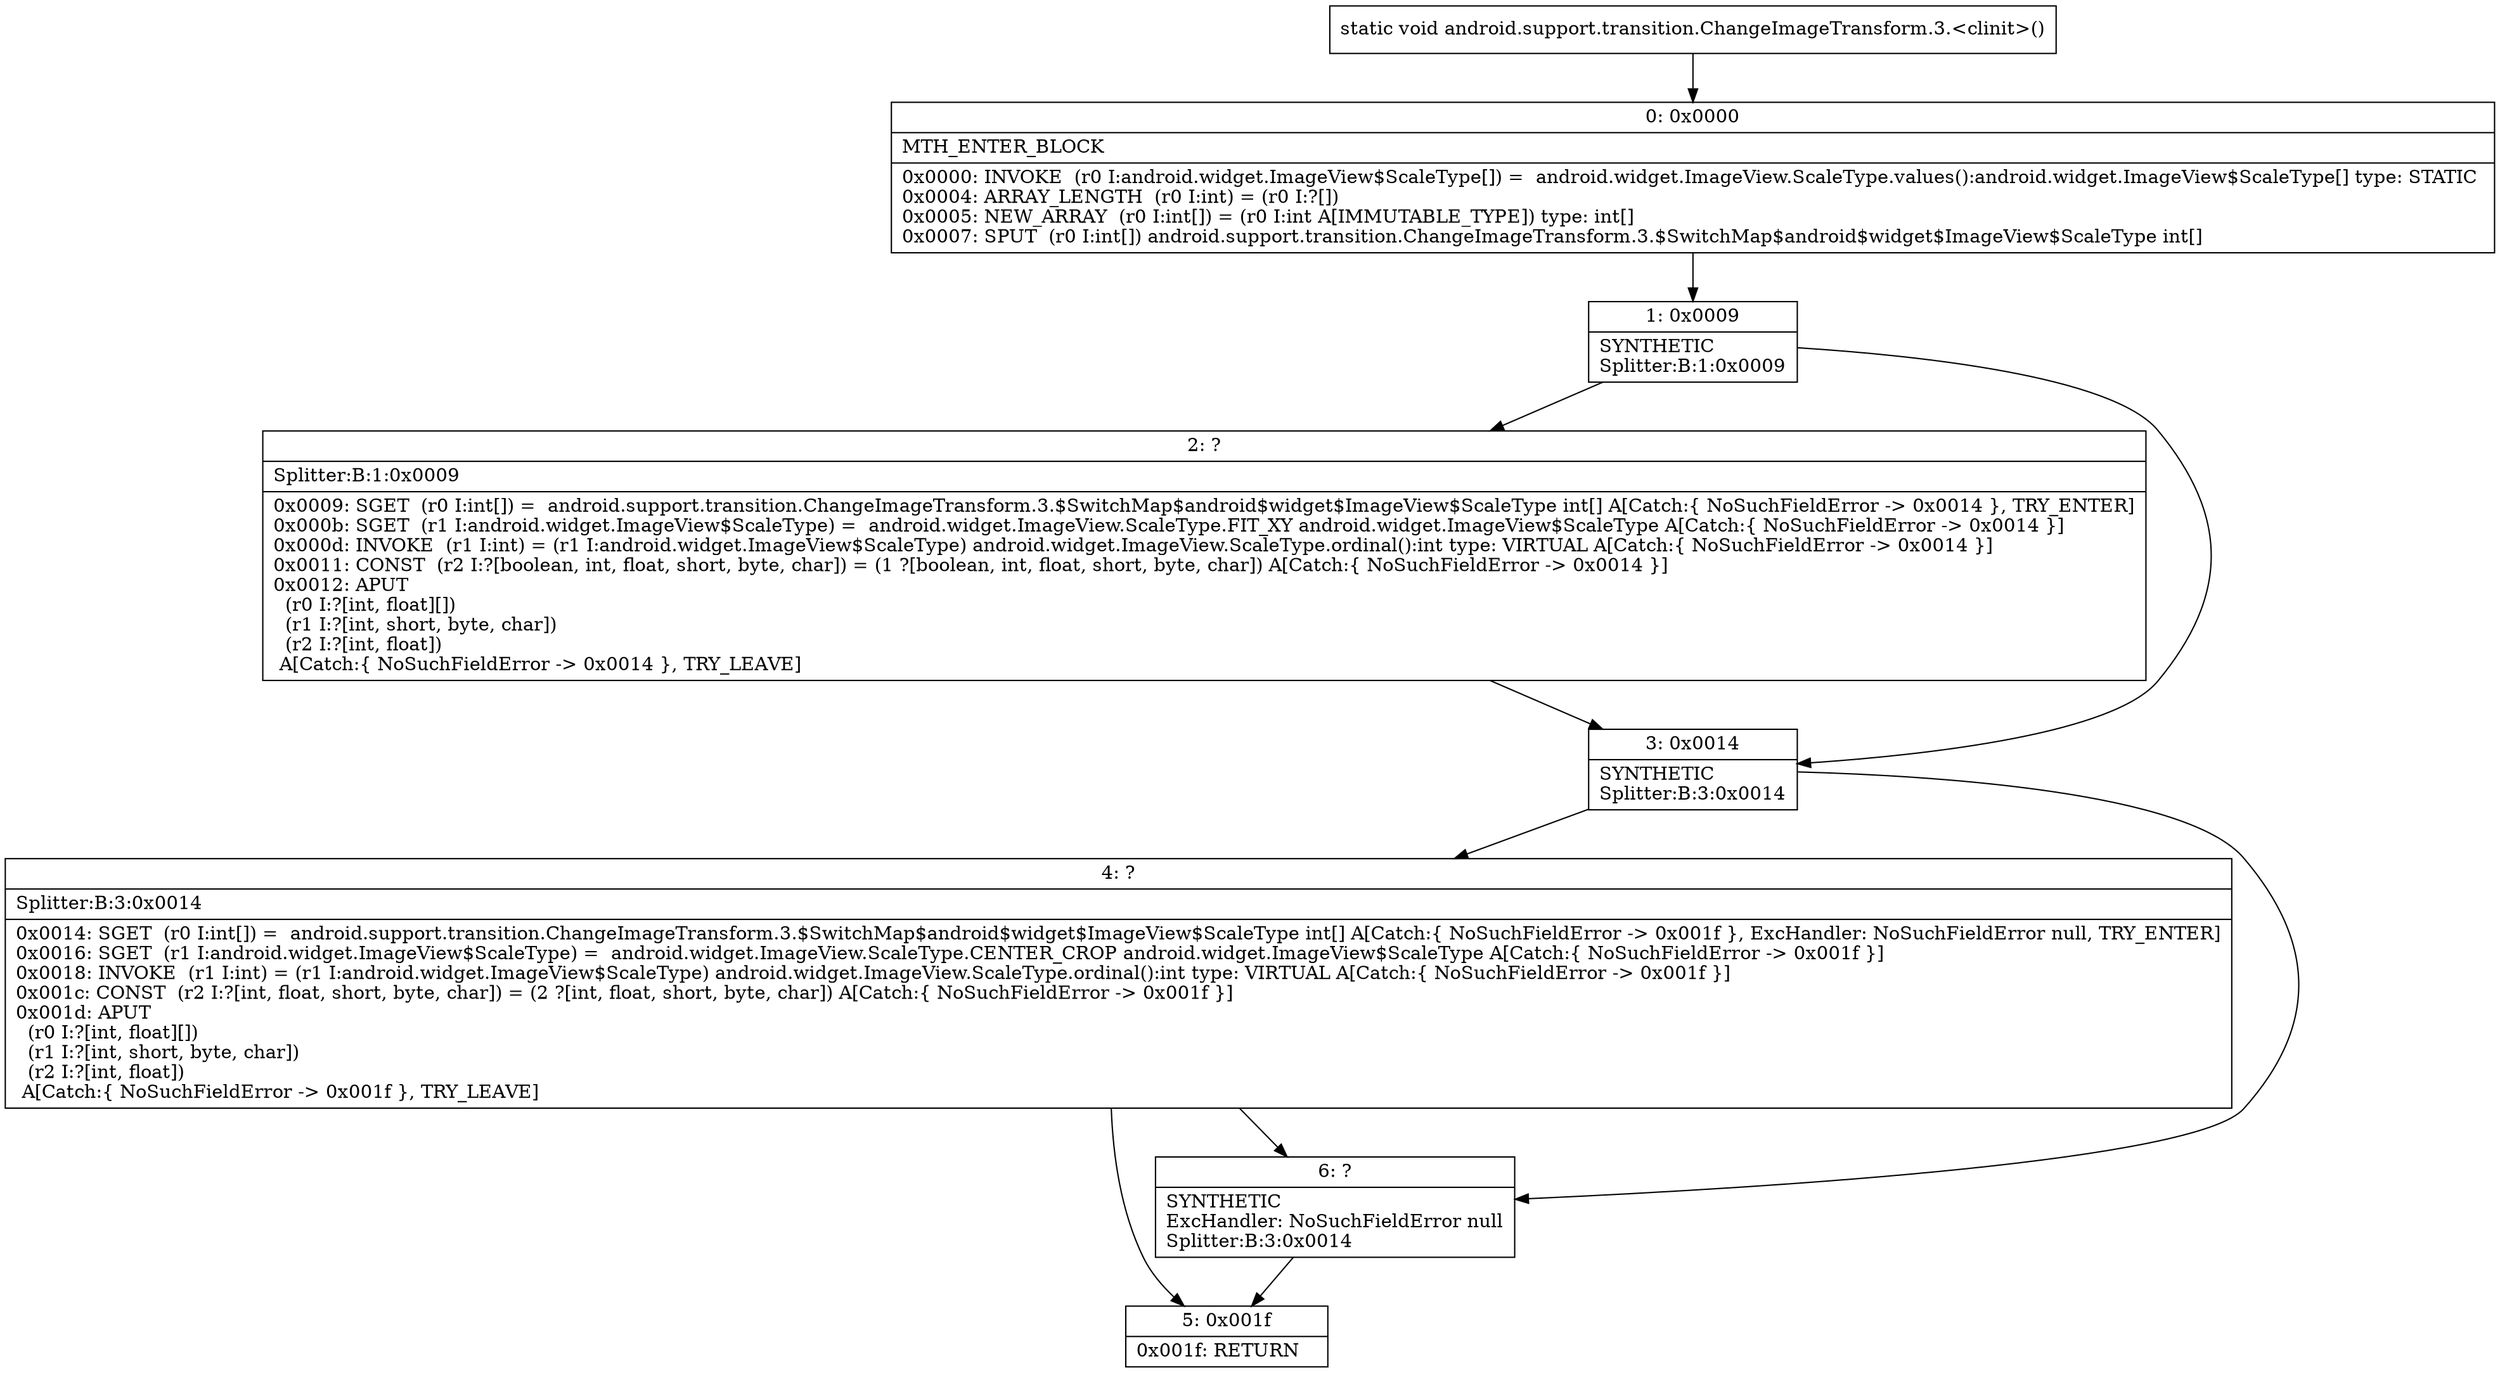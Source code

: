 digraph "CFG forandroid.support.transition.ChangeImageTransform.3.\<clinit\>()V" {
Node_0 [shape=record,label="{0\:\ 0x0000|MTH_ENTER_BLOCK\l|0x0000: INVOKE  (r0 I:android.widget.ImageView$ScaleType[]) =  android.widget.ImageView.ScaleType.values():android.widget.ImageView$ScaleType[] type: STATIC \l0x0004: ARRAY_LENGTH  (r0 I:int) = (r0 I:?[]) \l0x0005: NEW_ARRAY  (r0 I:int[]) = (r0 I:int A[IMMUTABLE_TYPE]) type: int[] \l0x0007: SPUT  (r0 I:int[]) android.support.transition.ChangeImageTransform.3.$SwitchMap$android$widget$ImageView$ScaleType int[] \l}"];
Node_1 [shape=record,label="{1\:\ 0x0009|SYNTHETIC\lSplitter:B:1:0x0009\l}"];
Node_2 [shape=record,label="{2\:\ ?|Splitter:B:1:0x0009\l|0x0009: SGET  (r0 I:int[]) =  android.support.transition.ChangeImageTransform.3.$SwitchMap$android$widget$ImageView$ScaleType int[] A[Catch:\{ NoSuchFieldError \-\> 0x0014 \}, TRY_ENTER]\l0x000b: SGET  (r1 I:android.widget.ImageView$ScaleType) =  android.widget.ImageView.ScaleType.FIT_XY android.widget.ImageView$ScaleType A[Catch:\{ NoSuchFieldError \-\> 0x0014 \}]\l0x000d: INVOKE  (r1 I:int) = (r1 I:android.widget.ImageView$ScaleType) android.widget.ImageView.ScaleType.ordinal():int type: VIRTUAL A[Catch:\{ NoSuchFieldError \-\> 0x0014 \}]\l0x0011: CONST  (r2 I:?[boolean, int, float, short, byte, char]) = (1 ?[boolean, int, float, short, byte, char]) A[Catch:\{ NoSuchFieldError \-\> 0x0014 \}]\l0x0012: APUT  \l  (r0 I:?[int, float][])\l  (r1 I:?[int, short, byte, char])\l  (r2 I:?[int, float])\l A[Catch:\{ NoSuchFieldError \-\> 0x0014 \}, TRY_LEAVE]\l}"];
Node_3 [shape=record,label="{3\:\ 0x0014|SYNTHETIC\lSplitter:B:3:0x0014\l}"];
Node_4 [shape=record,label="{4\:\ ?|Splitter:B:3:0x0014\l|0x0014: SGET  (r0 I:int[]) =  android.support.transition.ChangeImageTransform.3.$SwitchMap$android$widget$ImageView$ScaleType int[] A[Catch:\{ NoSuchFieldError \-\> 0x001f \}, ExcHandler: NoSuchFieldError null, TRY_ENTER]\l0x0016: SGET  (r1 I:android.widget.ImageView$ScaleType) =  android.widget.ImageView.ScaleType.CENTER_CROP android.widget.ImageView$ScaleType A[Catch:\{ NoSuchFieldError \-\> 0x001f \}]\l0x0018: INVOKE  (r1 I:int) = (r1 I:android.widget.ImageView$ScaleType) android.widget.ImageView.ScaleType.ordinal():int type: VIRTUAL A[Catch:\{ NoSuchFieldError \-\> 0x001f \}]\l0x001c: CONST  (r2 I:?[int, float, short, byte, char]) = (2 ?[int, float, short, byte, char]) A[Catch:\{ NoSuchFieldError \-\> 0x001f \}]\l0x001d: APUT  \l  (r0 I:?[int, float][])\l  (r1 I:?[int, short, byte, char])\l  (r2 I:?[int, float])\l A[Catch:\{ NoSuchFieldError \-\> 0x001f \}, TRY_LEAVE]\l}"];
Node_5 [shape=record,label="{5\:\ 0x001f|0x001f: RETURN   \l}"];
Node_6 [shape=record,label="{6\:\ ?|SYNTHETIC\lExcHandler: NoSuchFieldError null\lSplitter:B:3:0x0014\l}"];
MethodNode[shape=record,label="{static void android.support.transition.ChangeImageTransform.3.\<clinit\>() }"];
MethodNode -> Node_0;
Node_0 -> Node_1;
Node_1 -> Node_2;
Node_1 -> Node_3;
Node_2 -> Node_3;
Node_3 -> Node_4;
Node_3 -> Node_6;
Node_4 -> Node_5;
Node_4 -> Node_6;
Node_6 -> Node_5;
}

